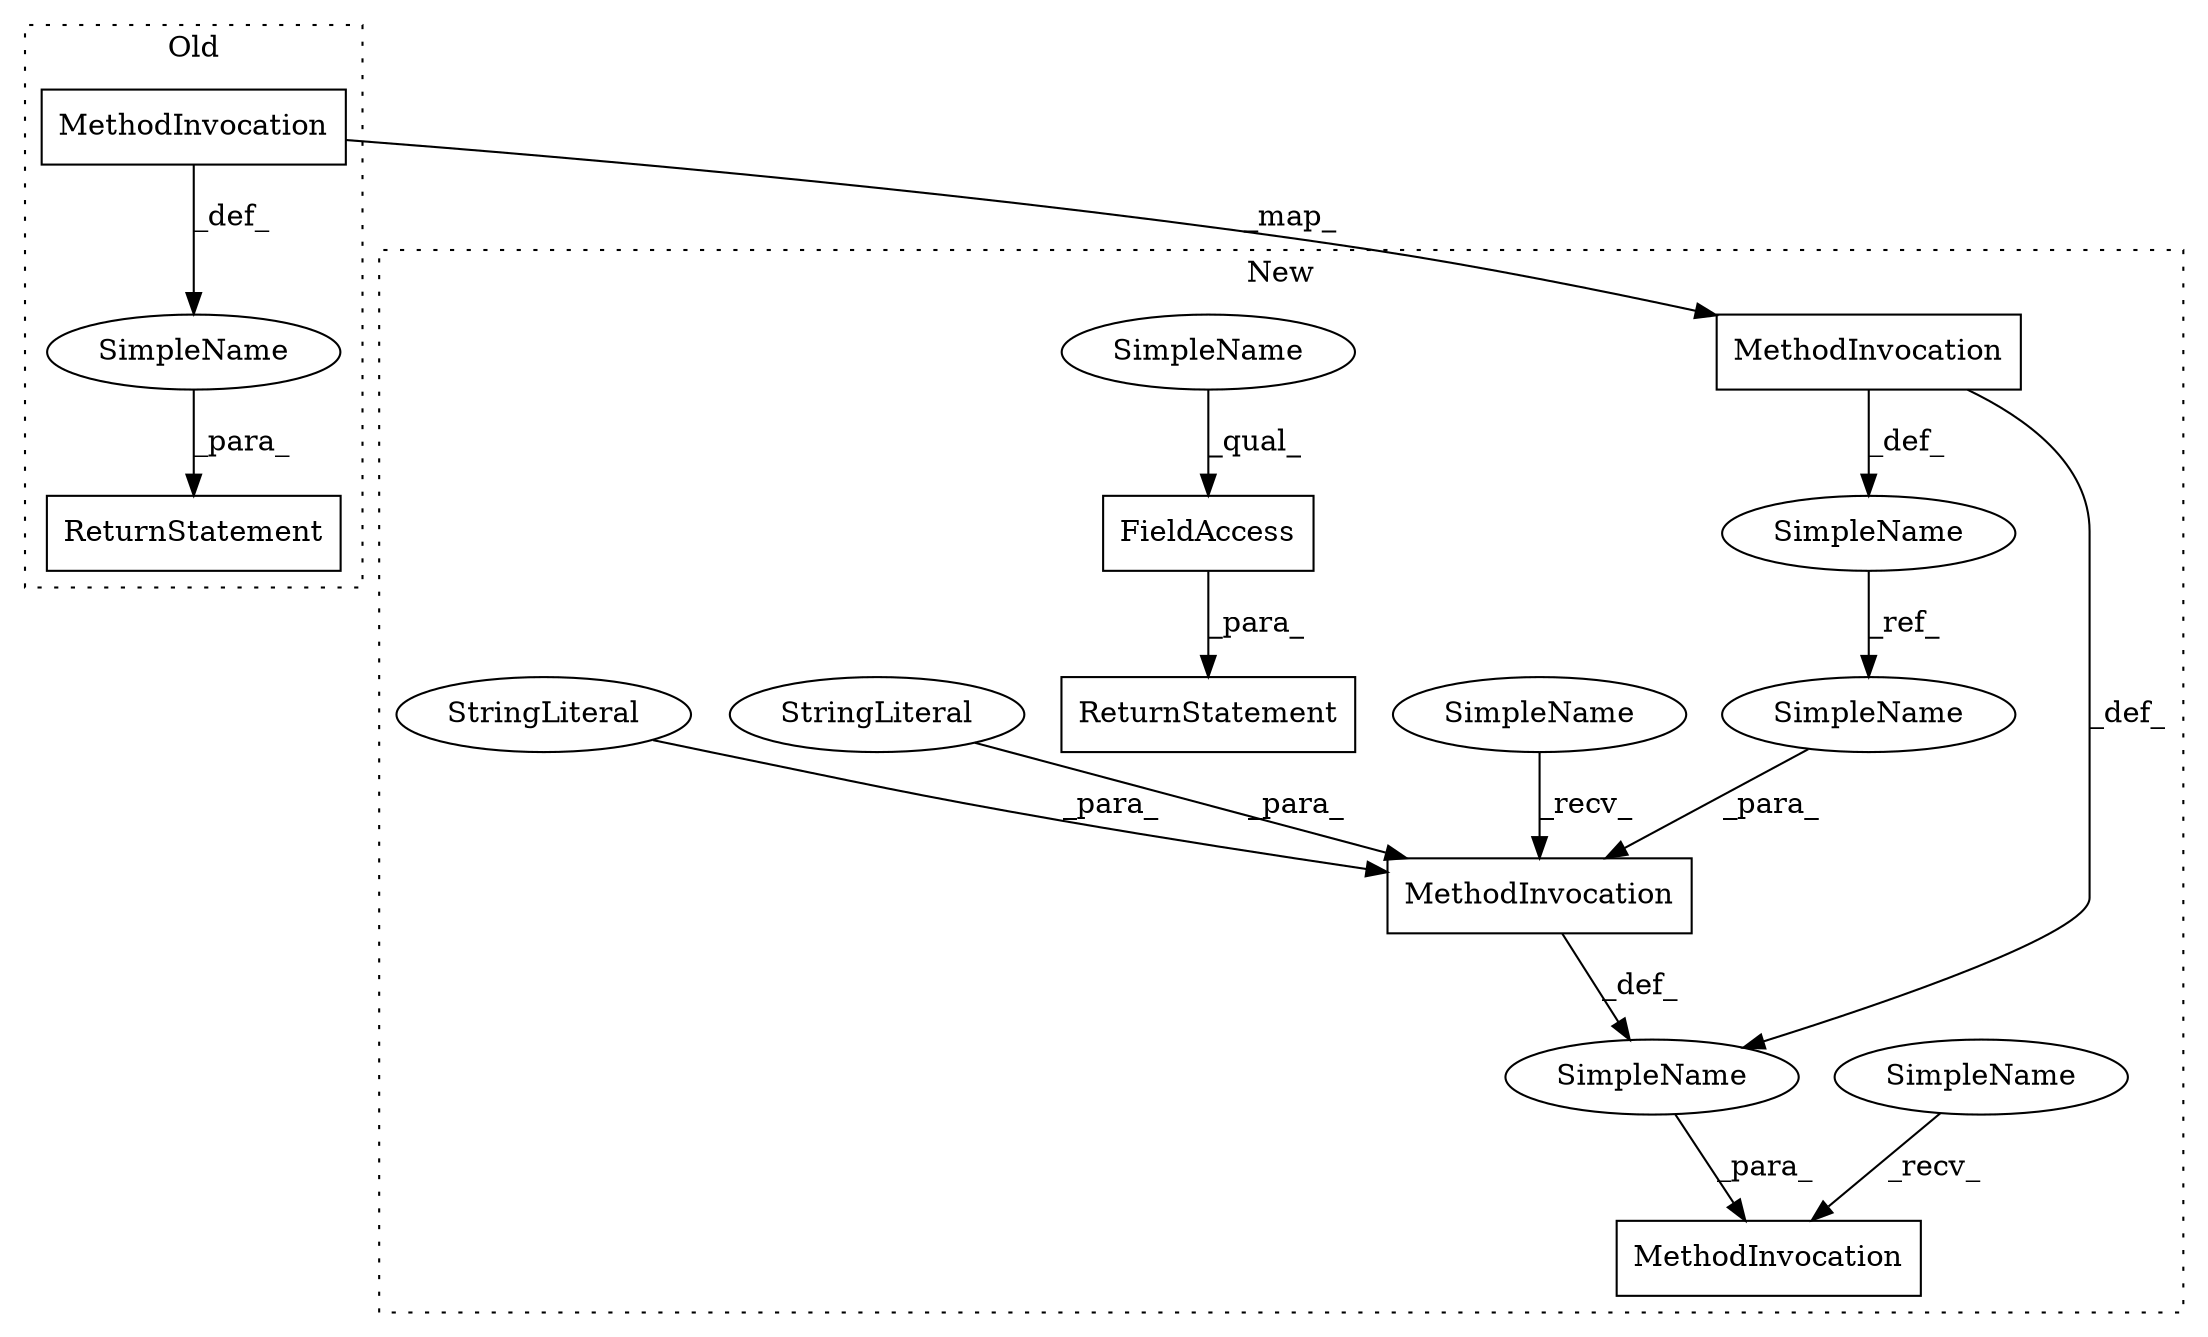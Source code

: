 digraph G {
subgraph cluster0 {
3 [label="MethodInvocation" a="32" s="5299,5351" l="6,1" shape="box"];
6 [label="ReturnStatement" a="41" s="5282" l="7" shape="box"];
10 [label="SimpleName" a="42" s="" l="" shape="ellipse"];
label = "Old";
style="dotted";
}
subgraph cluster1 {
1 [label="FieldAccess" a="22" s="5462" l="10" shape="box"];
2 [label="MethodInvocation" a="32" s="5389,5445" l="3,1" shape="box"];
4 [label="MethodInvocation" a="32" s="5380,5446" l="5,1" shape="box"];
5 [label="MethodInvocation" a="32" s="5313,5365" l="6,1" shape="box"];
7 [label="ReturnStatement" a="41" s="5455" l="7" shape="box"];
8 [label="SimpleName" a="42" s="5297" l="5" shape="ellipse"];
9 [label="SimpleName" a="42" s="5385" l="3" shape="ellipse"];
11 [label="SimpleName" a="42" s="" l="" shape="ellipse"];
12 [label="SimpleName" a="42" s="5374" l="5" shape="ellipse"];
13 [label="SimpleName" a="42" s="5462" l="5" shape="ellipse"];
14 [label="SimpleName" a="42" s="5440" l="5" shape="ellipse"];
15 [label="StringLiteral" a="45" s="5392" l="6" shape="ellipse"];
16 [label="StringLiteral" a="45" s="5432" l="7" shape="ellipse"];
label = "New";
style="dotted";
}
1 -> 7 [label="_para_"];
2 -> 11 [label="_def_"];
3 -> 5 [label="_map_"];
3 -> 10 [label="_def_"];
5 -> 8 [label="_def_"];
5 -> 11 [label="_def_"];
8 -> 14 [label="_ref_"];
9 -> 2 [label="_recv_"];
10 -> 6 [label="_para_"];
11 -> 4 [label="_para_"];
12 -> 4 [label="_recv_"];
13 -> 1 [label="_qual_"];
14 -> 2 [label="_para_"];
15 -> 2 [label="_para_"];
16 -> 2 [label="_para_"];
}